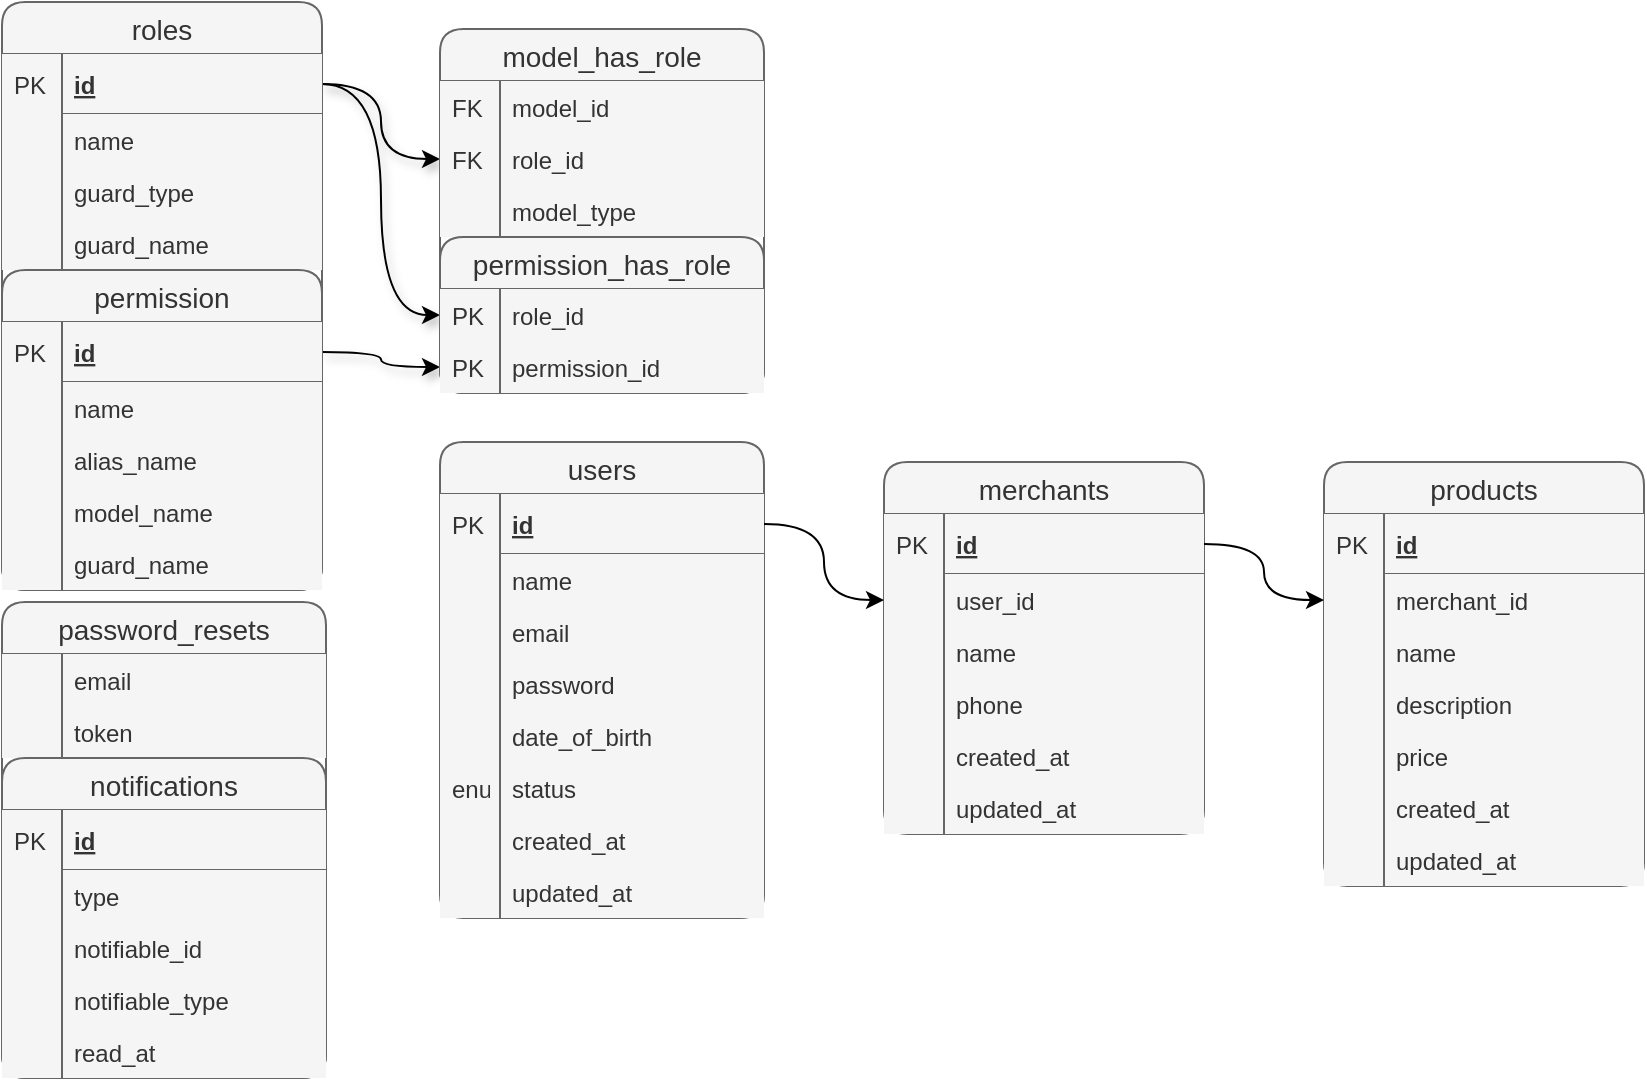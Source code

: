 <mxfile pages="3">
    <diagram id="ILsuDi99UKR0qeGbidP1" name="Order Unit">
        <mxGraphModel dx="1778" dy="1353" grid="1" gridSize="10" guides="1" tooltips="1" connect="1" arrows="1" fold="1" page="1" pageScale="1" pageWidth="850" pageHeight="1100" math="0" shadow="0">
            <root>
                <mxCell id="vcM7IYLUsMrzzwx1DQUQ-0"/>
                <mxCell id="vcM7IYLUsMrzzwx1DQUQ-1" parent="vcM7IYLUsMrzzwx1DQUQ-0"/>
                <mxCell id="tAt5nxoeN-rRa-Il4vab-0" value="users" style="swimlane;fontStyle=0;childLayout=stackLayout;horizontal=1;startSize=26;fillColor=#f5f5f5;horizontalStack=0;resizeParent=1;resizeParentMax=0;resizeLast=0;collapsible=1;marginBottom=0;swimlaneFillColor=#ffffff;align=center;fontSize=14;strokeColor=#666666;fontColor=#333333;rounded=1;" parent="vcM7IYLUsMrzzwx1DQUQ-1" vertex="1">
                    <mxGeometry x="219" y="-880" width="162" height="238" as="geometry"/>
                </mxCell>
                <mxCell id="tAt5nxoeN-rRa-Il4vab-1" value="id" style="shape=partialRectangle;top=0;left=0;right=0;bottom=1;align=left;verticalAlign=middle;fillColor=#f5f5f5;spacingLeft=34;spacingRight=4;overflow=hidden;rotatable=0;points=[[0,0.5],[1,0.5]];portConstraint=eastwest;dropTarget=0;fontStyle=5;fontSize=12;fontColor=#333333;strokeColor=#666666;rounded=1;" parent="tAt5nxoeN-rRa-Il4vab-0" vertex="1">
                    <mxGeometry y="26" width="162" height="30" as="geometry"/>
                </mxCell>
                <mxCell id="tAt5nxoeN-rRa-Il4vab-2" value="PK" style="shape=partialRectangle;top=0;left=0;bottom=0;fillColor=#f5f5f5;align=left;verticalAlign=middle;spacingLeft=4;spacingRight=4;overflow=hidden;rotatable=0;points=[];portConstraint=eastwest;part=1;fontSize=12;fontColor=#333333;strokeColor=#666666;rounded=1;" parent="tAt5nxoeN-rRa-Il4vab-1" vertex="1" connectable="0">
                    <mxGeometry width="30" height="30" as="geometry"/>
                </mxCell>
                <mxCell id="tAt5nxoeN-rRa-Il4vab-3" value="name" style="shape=partialRectangle;top=0;left=0;right=0;bottom=0;align=left;verticalAlign=top;fillColor=#f5f5f5;spacingLeft=34;spacingRight=4;overflow=hidden;rotatable=0;points=[[0,0.5],[1,0.5]];portConstraint=eastwest;dropTarget=0;fontSize=12;fontColor=#333333;strokeColor=#666666;rounded=1;" parent="tAt5nxoeN-rRa-Il4vab-0" vertex="1">
                    <mxGeometry y="56" width="162" height="26" as="geometry"/>
                </mxCell>
                <mxCell id="tAt5nxoeN-rRa-Il4vab-4" value="" style="shape=partialRectangle;top=0;left=0;bottom=0;fillColor=#f5f5f5;align=left;verticalAlign=top;spacingLeft=4;spacingRight=4;overflow=hidden;rotatable=0;points=[];portConstraint=eastwest;part=1;fontSize=12;fontColor=#333333;strokeColor=#666666;rounded=1;" parent="tAt5nxoeN-rRa-Il4vab-3" vertex="1" connectable="0">
                    <mxGeometry width="30" height="26" as="geometry"/>
                </mxCell>
                <mxCell id="tAt5nxoeN-rRa-Il4vab-5" value="email" style="shape=partialRectangle;top=0;left=0;right=0;bottom=0;align=left;verticalAlign=top;fillColor=#f5f5f5;spacingLeft=34;spacingRight=4;overflow=hidden;rotatable=0;points=[[0,0.5],[1,0.5]];portConstraint=eastwest;dropTarget=0;fontSize=12;fontColor=#333333;strokeColor=#666666;rounded=1;" parent="tAt5nxoeN-rRa-Il4vab-0" vertex="1">
                    <mxGeometry y="82" width="162" height="26" as="geometry"/>
                </mxCell>
                <mxCell id="tAt5nxoeN-rRa-Il4vab-6" value="" style="shape=partialRectangle;top=0;left=0;bottom=0;fillColor=#f5f5f5;align=left;verticalAlign=top;spacingLeft=4;spacingRight=4;overflow=hidden;rotatable=0;points=[];portConstraint=eastwest;part=1;fontSize=12;fontColor=#333333;strokeColor=#666666;rounded=1;" parent="tAt5nxoeN-rRa-Il4vab-5" vertex="1" connectable="0">
                    <mxGeometry width="30" height="26" as="geometry"/>
                </mxCell>
                <mxCell id="tAt5nxoeN-rRa-Il4vab-7" value="password" style="shape=partialRectangle;top=0;left=0;right=0;bottom=0;align=left;verticalAlign=top;fillColor=#f5f5f5;spacingLeft=34;spacingRight=4;overflow=hidden;rotatable=0;points=[[0,0.5],[1,0.5]];portConstraint=eastwest;dropTarget=0;fontSize=12;fontColor=#333333;strokeColor=#666666;rounded=1;" parent="tAt5nxoeN-rRa-Il4vab-0" vertex="1">
                    <mxGeometry y="108" width="162" height="26" as="geometry"/>
                </mxCell>
                <mxCell id="tAt5nxoeN-rRa-Il4vab-8" value="" style="shape=partialRectangle;top=0;left=0;bottom=0;fillColor=#f5f5f5;align=left;verticalAlign=top;spacingLeft=4;spacingRight=4;overflow=hidden;rotatable=0;points=[];portConstraint=eastwest;part=1;fontSize=12;fontColor=#333333;strokeColor=#666666;rounded=1;" parent="tAt5nxoeN-rRa-Il4vab-7" vertex="1" connectable="0">
                    <mxGeometry width="30" height="26" as="geometry"/>
                </mxCell>
                <mxCell id="tAt5nxoeN-rRa-Il4vab-9" value="date_of_birth" style="shape=partialRectangle;top=0;left=0;right=0;bottom=0;align=left;verticalAlign=top;fillColor=#f5f5f5;spacingLeft=34;spacingRight=4;overflow=hidden;rotatable=0;points=[[0,0.5],[1,0.5]];portConstraint=eastwest;dropTarget=0;fontSize=12;fontColor=#333333;strokeColor=#666666;rounded=1;" parent="tAt5nxoeN-rRa-Il4vab-0" vertex="1">
                    <mxGeometry y="134" width="162" height="26" as="geometry"/>
                </mxCell>
                <mxCell id="tAt5nxoeN-rRa-Il4vab-10" value="" style="shape=partialRectangle;top=0;left=0;bottom=0;fillColor=#f5f5f5;align=left;verticalAlign=top;spacingLeft=4;spacingRight=4;overflow=hidden;rotatable=0;points=[];portConstraint=eastwest;part=1;fontSize=12;fontColor=#333333;strokeColor=#666666;rounded=1;" parent="tAt5nxoeN-rRa-Il4vab-9" vertex="1" connectable="0">
                    <mxGeometry width="30" height="26" as="geometry"/>
                </mxCell>
                <mxCell id="tAt5nxoeN-rRa-Il4vab-11" value="status" style="shape=partialRectangle;top=0;left=0;right=0;bottom=0;align=left;verticalAlign=top;fillColor=#f5f5f5;spacingLeft=34;spacingRight=4;overflow=hidden;rotatable=0;points=[[0,0.5],[1,0.5]];portConstraint=eastwest;dropTarget=0;fontSize=12;fontColor=#333333;strokeColor=#666666;rounded=1;" parent="tAt5nxoeN-rRa-Il4vab-0" vertex="1">
                    <mxGeometry y="160" width="162" height="26" as="geometry"/>
                </mxCell>
                <mxCell id="tAt5nxoeN-rRa-Il4vab-12" value="enum" style="shape=partialRectangle;top=0;left=0;bottom=0;fillColor=#f5f5f5;align=left;verticalAlign=top;spacingLeft=4;spacingRight=4;overflow=hidden;rotatable=0;points=[];portConstraint=eastwest;part=1;fontSize=12;fontColor=#333333;strokeColor=#666666;rounded=1;" parent="tAt5nxoeN-rRa-Il4vab-11" vertex="1" connectable="0">
                    <mxGeometry width="30" height="26" as="geometry"/>
                </mxCell>
                <mxCell id="tAt5nxoeN-rRa-Il4vab-13" value="created_at" style="shape=partialRectangle;top=0;left=0;right=0;bottom=0;align=left;verticalAlign=top;fillColor=#f5f5f5;spacingLeft=34;spacingRight=4;overflow=hidden;rotatable=0;points=[[0,0.5],[1,0.5]];portConstraint=eastwest;dropTarget=0;fontSize=12;fontColor=#333333;strokeColor=#666666;rounded=1;" parent="tAt5nxoeN-rRa-Il4vab-0" vertex="1">
                    <mxGeometry y="186" width="162" height="26" as="geometry"/>
                </mxCell>
                <mxCell id="tAt5nxoeN-rRa-Il4vab-14" value="" style="shape=partialRectangle;top=0;left=0;bottom=0;fillColor=#f5f5f5;align=left;verticalAlign=top;spacingLeft=4;spacingRight=4;overflow=hidden;rotatable=0;points=[];portConstraint=eastwest;part=1;fontSize=12;fontColor=#333333;strokeColor=#666666;rounded=1;" parent="tAt5nxoeN-rRa-Il4vab-13" vertex="1" connectable="0">
                    <mxGeometry width="30" height="26" as="geometry"/>
                </mxCell>
                <mxCell id="tAt5nxoeN-rRa-Il4vab-15" value="updated_at" style="shape=partialRectangle;top=0;left=0;right=0;bottom=0;align=left;verticalAlign=top;fillColor=#f5f5f5;spacingLeft=34;spacingRight=4;overflow=hidden;rotatable=0;points=[[0,0.5],[1,0.5]];portConstraint=eastwest;dropTarget=0;fontSize=12;fontColor=#333333;strokeColor=#666666;rounded=1;" parent="tAt5nxoeN-rRa-Il4vab-0" vertex="1">
                    <mxGeometry y="212" width="162" height="26" as="geometry"/>
                </mxCell>
                <mxCell id="tAt5nxoeN-rRa-Il4vab-16" value="" style="shape=partialRectangle;top=0;left=0;bottom=0;fillColor=#f5f5f5;align=left;verticalAlign=top;spacingLeft=4;spacingRight=4;overflow=hidden;rotatable=0;points=[];portConstraint=eastwest;part=1;fontSize=12;fontColor=#333333;strokeColor=#666666;rounded=1;" parent="tAt5nxoeN-rRa-Il4vab-15" vertex="1" connectable="0">
                    <mxGeometry width="30" height="26" as="geometry"/>
                </mxCell>
                <mxCell id="k5NsuN3QZmuKokKL-RZl-0" style="edgeStyle=orthogonalEdgeStyle;orthogonalLoop=1;jettySize=auto;html=1;shadow=1;curved=1;" parent="vcM7IYLUsMrzzwx1DQUQ-1" source="k5NsuN3QZmuKokKL-RZl-16" target="k5NsuN3QZmuKokKL-RZl-6" edge="1">
                    <mxGeometry relative="1" as="geometry"/>
                </mxCell>
                <mxCell id="k5NsuN3QZmuKokKL-RZl-1" style="edgeStyle=orthogonalEdgeStyle;orthogonalLoop=1;jettySize=auto;html=1;entryX=0;entryY=0.5;entryDx=0;entryDy=0;shadow=1;curved=1;" parent="vcM7IYLUsMrzzwx1DQUQ-1" source="k5NsuN3QZmuKokKL-RZl-16" target="k5NsuN3QZmuKokKL-RZl-11" edge="1">
                    <mxGeometry relative="1" as="geometry"/>
                </mxCell>
                <mxCell id="k5NsuN3QZmuKokKL-RZl-2" style="edgeStyle=orthogonalEdgeStyle;orthogonalLoop=1;jettySize=auto;html=1;shadow=1;curved=1;" parent="vcM7IYLUsMrzzwx1DQUQ-1" source="k5NsuN3QZmuKokKL-RZl-25" target="k5NsuN3QZmuKokKL-RZl-13" edge="1">
                    <mxGeometry relative="1" as="geometry"/>
                </mxCell>
                <mxCell id="k5NsuN3QZmuKokKL-RZl-3" value="model_has_role" style="swimlane;fontStyle=0;childLayout=stackLayout;horizontal=1;startSize=26;fillColor=#f5f5f5;horizontalStack=0;resizeParent=1;resizeParentMax=0;resizeLast=0;collapsible=1;marginBottom=0;swimlaneFillColor=#ffffff;align=center;fontSize=14;fontColor=#333333;strokeColor=#666666;rounded=1;" parent="vcM7IYLUsMrzzwx1DQUQ-1" vertex="1">
                    <mxGeometry x="219" y="-1086.5" width="162" height="182" as="geometry"/>
                </mxCell>
                <mxCell id="k5NsuN3QZmuKokKL-RZl-4" value="model_id" style="shape=partialRectangle;top=0;left=0;right=0;bottom=0;align=left;verticalAlign=top;fillColor=#f5f5f5;spacingLeft=34;spacingRight=4;overflow=hidden;rotatable=0;points=[[0,0.5],[1,0.5]];portConstraint=eastwest;dropTarget=0;fontSize=12;fontColor=#333333;strokeColor=#666666;rounded=1;" parent="k5NsuN3QZmuKokKL-RZl-3" vertex="1">
                    <mxGeometry y="26" width="162" height="26" as="geometry"/>
                </mxCell>
                <mxCell id="k5NsuN3QZmuKokKL-RZl-5" value="FK" style="shape=partialRectangle;top=0;left=0;bottom=0;fillColor=#f5f5f5;align=left;verticalAlign=top;spacingLeft=4;spacingRight=4;overflow=hidden;rotatable=0;points=[];portConstraint=eastwest;part=1;fontSize=12;fontColor=#333333;strokeColor=#666666;rounded=1;" parent="k5NsuN3QZmuKokKL-RZl-4" vertex="1" connectable="0">
                    <mxGeometry width="30" height="26" as="geometry"/>
                </mxCell>
                <mxCell id="k5NsuN3QZmuKokKL-RZl-6" value="role_id" style="shape=partialRectangle;top=0;left=0;right=0;bottom=0;align=left;verticalAlign=top;fillColor=#f5f5f5;spacingLeft=34;spacingRight=4;overflow=hidden;rotatable=0;points=[[0,0.5],[1,0.5]];portConstraint=eastwest;dropTarget=0;fontSize=12;fontColor=#333333;strokeColor=#666666;rounded=1;" parent="k5NsuN3QZmuKokKL-RZl-3" vertex="1">
                    <mxGeometry y="52" width="162" height="26" as="geometry"/>
                </mxCell>
                <mxCell id="k5NsuN3QZmuKokKL-RZl-7" value="FK" style="shape=partialRectangle;top=0;left=0;bottom=0;fillColor=#f5f5f5;align=left;verticalAlign=top;spacingLeft=4;spacingRight=4;overflow=hidden;rotatable=0;points=[];portConstraint=eastwest;part=1;fontSize=12;fontColor=#333333;strokeColor=#666666;rounded=1;" parent="k5NsuN3QZmuKokKL-RZl-6" vertex="1" connectable="0">
                    <mxGeometry width="30" height="26" as="geometry"/>
                </mxCell>
                <mxCell id="k5NsuN3QZmuKokKL-RZl-8" value="model_type" style="shape=partialRectangle;top=0;left=0;right=0;bottom=0;align=left;verticalAlign=top;fillColor=#f5f5f5;spacingLeft=34;spacingRight=4;overflow=hidden;rotatable=0;points=[[0,0.5],[1,0.5]];portConstraint=eastwest;dropTarget=0;fontSize=12;fontColor=#333333;strokeColor=#666666;rounded=1;" parent="k5NsuN3QZmuKokKL-RZl-3" vertex="1">
                    <mxGeometry y="78" width="162" height="26" as="geometry"/>
                </mxCell>
                <mxCell id="k5NsuN3QZmuKokKL-RZl-9" value="" style="shape=partialRectangle;top=0;left=0;bottom=0;fillColor=#f5f5f5;align=left;verticalAlign=top;spacingLeft=4;spacingRight=4;overflow=hidden;rotatable=0;points=[];portConstraint=eastwest;part=1;fontSize=12;fontColor=#333333;strokeColor=#666666;rounded=1;" parent="k5NsuN3QZmuKokKL-RZl-8" vertex="1" connectable="0">
                    <mxGeometry width="30" height="26" as="geometry"/>
                </mxCell>
                <mxCell id="k5NsuN3QZmuKokKL-RZl-10" value="permission_has_role" style="swimlane;fontStyle=0;childLayout=stackLayout;horizontal=1;startSize=26;fillColor=#f5f5f5;horizontalStack=0;resizeParent=1;resizeParentMax=0;resizeLast=0;collapsible=1;marginBottom=0;swimlaneFillColor=#ffffff;align=center;fontSize=14;fontColor=#333333;strokeColor=#666666;rounded=1;" parent="k5NsuN3QZmuKokKL-RZl-3" vertex="1">
                    <mxGeometry y="104" width="162" height="78" as="geometry"/>
                </mxCell>
                <mxCell id="k5NsuN3QZmuKokKL-RZl-11" value="role_id" style="shape=partialRectangle;top=0;left=0;right=0;bottom=0;align=left;verticalAlign=top;fillColor=#f5f5f5;spacingLeft=34;spacingRight=4;overflow=hidden;rotatable=0;points=[[0,0.5],[1,0.5]];portConstraint=eastwest;dropTarget=0;fontSize=12;fontColor=#333333;strokeColor=#666666;rounded=1;" parent="k5NsuN3QZmuKokKL-RZl-10" vertex="1">
                    <mxGeometry y="26" width="162" height="26" as="geometry"/>
                </mxCell>
                <mxCell id="k5NsuN3QZmuKokKL-RZl-12" value="PK" style="shape=partialRectangle;top=0;left=0;bottom=0;fillColor=#f5f5f5;align=left;verticalAlign=top;spacingLeft=4;spacingRight=4;overflow=hidden;rotatable=0;points=[];portConstraint=eastwest;part=1;fontSize=12;fontColor=#333333;strokeColor=#666666;rounded=1;" parent="k5NsuN3QZmuKokKL-RZl-11" vertex="1" connectable="0">
                    <mxGeometry width="30" height="26" as="geometry"/>
                </mxCell>
                <mxCell id="k5NsuN3QZmuKokKL-RZl-13" value="permission_id" style="shape=partialRectangle;top=0;left=0;right=0;bottom=0;align=left;verticalAlign=top;fillColor=#f5f5f5;spacingLeft=34;spacingRight=4;overflow=hidden;rotatable=0;points=[[0,0.5],[1,0.5]];portConstraint=eastwest;dropTarget=0;fontSize=12;fontColor=#333333;strokeColor=#666666;rounded=1;" parent="k5NsuN3QZmuKokKL-RZl-10" vertex="1">
                    <mxGeometry y="52" width="162" height="26" as="geometry"/>
                </mxCell>
                <mxCell id="k5NsuN3QZmuKokKL-RZl-14" value="PK" style="shape=partialRectangle;top=0;left=0;bottom=0;fillColor=#f5f5f5;align=left;verticalAlign=top;spacingLeft=4;spacingRight=4;overflow=hidden;rotatable=0;points=[];portConstraint=eastwest;part=1;fontSize=12;fontColor=#333333;strokeColor=#666666;rounded=1;" parent="k5NsuN3QZmuKokKL-RZl-13" vertex="1" connectable="0">
                    <mxGeometry width="30" height="26" as="geometry"/>
                </mxCell>
                <mxCell id="k5NsuN3QZmuKokKL-RZl-15" value="roles" style="swimlane;fontStyle=0;childLayout=stackLayout;horizontal=1;startSize=26;fillColor=#f5f5f5;horizontalStack=0;resizeParent=1;resizeParentMax=0;resizeLast=0;collapsible=1;marginBottom=0;swimlaneFillColor=#ffffff;align=center;fontSize=14;fontColor=#333333;strokeColor=#666666;rounded=1;" parent="vcM7IYLUsMrzzwx1DQUQ-1" vertex="1">
                    <mxGeometry y="-1100" width="160" height="294" as="geometry"/>
                </mxCell>
                <mxCell id="k5NsuN3QZmuKokKL-RZl-16" value="id" style="shape=partialRectangle;top=0;left=0;right=0;bottom=1;align=left;verticalAlign=middle;fillColor=#f5f5f5;spacingLeft=34;spacingRight=4;overflow=hidden;rotatable=0;points=[[0,0.5],[1,0.5]];portConstraint=eastwest;dropTarget=0;fontStyle=5;fontSize=12;fontColor=#333333;strokeColor=#666666;rounded=1;" parent="k5NsuN3QZmuKokKL-RZl-15" vertex="1">
                    <mxGeometry y="26" width="160" height="30" as="geometry"/>
                </mxCell>
                <mxCell id="k5NsuN3QZmuKokKL-RZl-17" value="PK" style="shape=partialRectangle;top=0;left=0;bottom=0;fillColor=#f5f5f5;align=left;verticalAlign=middle;spacingLeft=4;spacingRight=4;overflow=hidden;rotatable=0;points=[];portConstraint=eastwest;part=1;fontSize=12;fontColor=#333333;strokeColor=#666666;rounded=1;" parent="k5NsuN3QZmuKokKL-RZl-16" vertex="1" connectable="0">
                    <mxGeometry width="30" height="30" as="geometry"/>
                </mxCell>
                <mxCell id="k5NsuN3QZmuKokKL-RZl-18" value="name" style="shape=partialRectangle;top=0;left=0;right=0;bottom=0;align=left;verticalAlign=top;fillColor=#f5f5f5;spacingLeft=34;spacingRight=4;overflow=hidden;rotatable=0;points=[[0,0.5],[1,0.5]];portConstraint=eastwest;dropTarget=0;fontSize=12;fontColor=#333333;strokeColor=#666666;rounded=1;" parent="k5NsuN3QZmuKokKL-RZl-15" vertex="1">
                    <mxGeometry y="56" width="160" height="26" as="geometry"/>
                </mxCell>
                <mxCell id="k5NsuN3QZmuKokKL-RZl-19" value="" style="shape=partialRectangle;top=0;left=0;bottom=0;fillColor=#f5f5f5;align=left;verticalAlign=top;spacingLeft=4;spacingRight=4;overflow=hidden;rotatable=0;points=[];portConstraint=eastwest;part=1;fontSize=12;fontColor=#333333;strokeColor=#666666;rounded=1;" parent="k5NsuN3QZmuKokKL-RZl-18" vertex="1" connectable="0">
                    <mxGeometry width="30" height="26" as="geometry"/>
                </mxCell>
                <mxCell id="k5NsuN3QZmuKokKL-RZl-20" value="guard_type" style="shape=partialRectangle;top=0;left=0;right=0;bottom=0;align=left;verticalAlign=top;fillColor=#f5f5f5;spacingLeft=34;spacingRight=4;overflow=hidden;rotatable=0;points=[[0,0.5],[1,0.5]];portConstraint=eastwest;dropTarget=0;fontSize=12;fontColor=#333333;strokeColor=#666666;rounded=1;" parent="k5NsuN3QZmuKokKL-RZl-15" vertex="1">
                    <mxGeometry y="82" width="160" height="26" as="geometry"/>
                </mxCell>
                <mxCell id="k5NsuN3QZmuKokKL-RZl-21" value="" style="shape=partialRectangle;top=0;left=0;bottom=0;fillColor=#f5f5f5;align=left;verticalAlign=top;spacingLeft=4;spacingRight=4;overflow=hidden;rotatable=0;points=[];portConstraint=eastwest;part=1;fontSize=12;fontColor=#333333;strokeColor=#666666;rounded=1;" parent="k5NsuN3QZmuKokKL-RZl-20" vertex="1" connectable="0">
                    <mxGeometry width="30" height="26" as="geometry"/>
                </mxCell>
                <mxCell id="k5NsuN3QZmuKokKL-RZl-22" value="guard_name" style="shape=partialRectangle;top=0;left=0;right=0;bottom=0;align=left;verticalAlign=top;fillColor=#f5f5f5;spacingLeft=34;spacingRight=4;overflow=hidden;rotatable=0;points=[[0,0.5],[1,0.5]];portConstraint=eastwest;dropTarget=0;fontSize=12;fontColor=#333333;strokeColor=#666666;rounded=1;" parent="k5NsuN3QZmuKokKL-RZl-15" vertex="1">
                    <mxGeometry y="108" width="160" height="26" as="geometry"/>
                </mxCell>
                <mxCell id="k5NsuN3QZmuKokKL-RZl-23" value="" style="shape=partialRectangle;top=0;left=0;bottom=0;fillColor=#f5f5f5;align=left;verticalAlign=top;spacingLeft=4;spacingRight=4;overflow=hidden;rotatable=0;points=[];portConstraint=eastwest;part=1;fontSize=12;fontColor=#333333;strokeColor=#666666;rounded=1;" parent="k5NsuN3QZmuKokKL-RZl-22" vertex="1" connectable="0">
                    <mxGeometry width="30" height="26" as="geometry"/>
                </mxCell>
                <mxCell id="k5NsuN3QZmuKokKL-RZl-24" value="permission" style="swimlane;fontStyle=0;childLayout=stackLayout;horizontal=1;startSize=26;fillColor=#f5f5f5;horizontalStack=0;resizeParent=1;resizeParentMax=0;resizeLast=0;collapsible=1;marginBottom=0;swimlaneFillColor=#ffffff;align=center;fontSize=14;fontColor=#333333;strokeColor=#666666;rounded=1;" parent="k5NsuN3QZmuKokKL-RZl-15" vertex="1">
                    <mxGeometry y="134" width="160" height="160" as="geometry"/>
                </mxCell>
                <mxCell id="k5NsuN3QZmuKokKL-RZl-25" value="id" style="shape=partialRectangle;top=0;left=0;right=0;bottom=1;align=left;verticalAlign=middle;fillColor=#f5f5f5;spacingLeft=34;spacingRight=4;overflow=hidden;rotatable=0;points=[[0,0.5],[1,0.5]];portConstraint=eastwest;dropTarget=0;fontStyle=5;fontSize=12;fontColor=#333333;strokeColor=#666666;rounded=1;" parent="k5NsuN3QZmuKokKL-RZl-24" vertex="1">
                    <mxGeometry y="26" width="160" height="30" as="geometry"/>
                </mxCell>
                <mxCell id="k5NsuN3QZmuKokKL-RZl-26" value="PK" style="shape=partialRectangle;top=0;left=0;bottom=0;fillColor=#f5f5f5;align=left;verticalAlign=middle;spacingLeft=4;spacingRight=4;overflow=hidden;rotatable=0;points=[];portConstraint=eastwest;part=1;fontSize=12;fontColor=#333333;strokeColor=#666666;rounded=1;" parent="k5NsuN3QZmuKokKL-RZl-25" vertex="1" connectable="0">
                    <mxGeometry width="30" height="30" as="geometry"/>
                </mxCell>
                <mxCell id="k5NsuN3QZmuKokKL-RZl-27" value="name" style="shape=partialRectangle;top=0;left=0;right=0;bottom=0;align=left;verticalAlign=top;fillColor=#f5f5f5;spacingLeft=34;spacingRight=4;overflow=hidden;rotatable=0;points=[[0,0.5],[1,0.5]];portConstraint=eastwest;dropTarget=0;fontSize=12;fontColor=#333333;strokeColor=#666666;rounded=1;" parent="k5NsuN3QZmuKokKL-RZl-24" vertex="1">
                    <mxGeometry y="56" width="160" height="26" as="geometry"/>
                </mxCell>
                <mxCell id="k5NsuN3QZmuKokKL-RZl-28" value="" style="shape=partialRectangle;top=0;left=0;bottom=0;fillColor=#f5f5f5;align=left;verticalAlign=top;spacingLeft=4;spacingRight=4;overflow=hidden;rotatable=0;points=[];portConstraint=eastwest;part=1;fontSize=12;fontColor=#333333;strokeColor=#666666;rounded=1;" parent="k5NsuN3QZmuKokKL-RZl-27" vertex="1" connectable="0">
                    <mxGeometry width="30" height="26" as="geometry"/>
                </mxCell>
                <mxCell id="k5NsuN3QZmuKokKL-RZl-29" value="alias_name" style="shape=partialRectangle;top=0;left=0;right=0;bottom=0;align=left;verticalAlign=top;fillColor=#f5f5f5;spacingLeft=34;spacingRight=4;overflow=hidden;rotatable=0;points=[[0,0.5],[1,0.5]];portConstraint=eastwest;dropTarget=0;fontSize=12;fontColor=#333333;strokeColor=#666666;rounded=1;" parent="k5NsuN3QZmuKokKL-RZl-24" vertex="1">
                    <mxGeometry y="82" width="160" height="26" as="geometry"/>
                </mxCell>
                <mxCell id="k5NsuN3QZmuKokKL-RZl-30" value="" style="shape=partialRectangle;top=0;left=0;bottom=0;fillColor=#f5f5f5;align=left;verticalAlign=top;spacingLeft=4;spacingRight=4;overflow=hidden;rotatable=0;points=[];portConstraint=eastwest;part=1;fontSize=12;fontColor=#333333;strokeColor=#666666;rounded=1;" parent="k5NsuN3QZmuKokKL-RZl-29" vertex="1" connectable="0">
                    <mxGeometry width="30" height="26" as="geometry"/>
                </mxCell>
                <mxCell id="k5NsuN3QZmuKokKL-RZl-31" value="model_name" style="shape=partialRectangle;top=0;left=0;right=0;bottom=0;align=left;verticalAlign=top;fillColor=#f5f5f5;spacingLeft=34;spacingRight=4;overflow=hidden;rotatable=0;points=[[0,0.5],[1,0.5]];portConstraint=eastwest;dropTarget=0;fontSize=12;fontColor=#333333;strokeColor=#666666;rounded=1;" parent="k5NsuN3QZmuKokKL-RZl-24" vertex="1">
                    <mxGeometry y="108" width="160" height="26" as="geometry"/>
                </mxCell>
                <mxCell id="k5NsuN3QZmuKokKL-RZl-32" value="" style="shape=partialRectangle;top=0;left=0;bottom=0;fillColor=#f5f5f5;align=left;verticalAlign=top;spacingLeft=4;spacingRight=4;overflow=hidden;rotatable=0;points=[];portConstraint=eastwest;part=1;fontSize=12;fontColor=#333333;strokeColor=#666666;rounded=1;" parent="k5NsuN3QZmuKokKL-RZl-31" vertex="1" connectable="0">
                    <mxGeometry width="30" height="26" as="geometry"/>
                </mxCell>
                <mxCell id="k5NsuN3QZmuKokKL-RZl-33" value="guard_name" style="shape=partialRectangle;top=0;left=0;right=0;bottom=0;align=left;verticalAlign=top;fillColor=#f5f5f5;spacingLeft=34;spacingRight=4;overflow=hidden;rotatable=0;points=[[0,0.5],[1,0.5]];portConstraint=eastwest;dropTarget=0;fontSize=12;fontColor=#333333;strokeColor=#666666;rounded=1;" parent="k5NsuN3QZmuKokKL-RZl-24" vertex="1">
                    <mxGeometry y="134" width="160" height="26" as="geometry"/>
                </mxCell>
                <mxCell id="k5NsuN3QZmuKokKL-RZl-34" value="" style="shape=partialRectangle;top=0;left=0;bottom=0;fillColor=#f5f5f5;align=left;verticalAlign=top;spacingLeft=4;spacingRight=4;overflow=hidden;rotatable=0;points=[];portConstraint=eastwest;part=1;fontSize=12;fontColor=#333333;strokeColor=#666666;rounded=1;" parent="k5NsuN3QZmuKokKL-RZl-33" vertex="1" connectable="0">
                    <mxGeometry width="30" height="26" as="geometry"/>
                </mxCell>
                <mxCell id="k5NsuN3QZmuKokKL-RZl-35" value="password_resets" style="swimlane;fontStyle=0;childLayout=stackLayout;horizontal=1;startSize=26;fillColor=#f5f5f5;horizontalStack=0;resizeParent=1;resizeParentMax=0;resizeLast=0;collapsible=1;marginBottom=0;swimlaneFillColor=#ffffff;align=center;fontSize=14;fontColor=#333333;strokeColor=#666666;rounded=1;" parent="vcM7IYLUsMrzzwx1DQUQ-1" vertex="1">
                    <mxGeometry y="-800" width="162" height="238" as="geometry"/>
                </mxCell>
                <mxCell id="k5NsuN3QZmuKokKL-RZl-36" value="email" style="shape=partialRectangle;top=0;left=0;right=0;bottom=0;align=left;verticalAlign=top;fillColor=#f5f5f5;spacingLeft=34;spacingRight=4;overflow=hidden;rotatable=0;points=[[0,0.5],[1,0.5]];portConstraint=eastwest;dropTarget=0;fontSize=12;fontColor=#333333;strokeColor=#666666;rounded=1;" parent="k5NsuN3QZmuKokKL-RZl-35" vertex="1">
                    <mxGeometry y="26" width="162" height="26" as="geometry"/>
                </mxCell>
                <mxCell id="k5NsuN3QZmuKokKL-RZl-37" value="" style="shape=partialRectangle;top=0;left=0;bottom=0;fillColor=#f5f5f5;align=left;verticalAlign=top;spacingLeft=4;spacingRight=4;overflow=hidden;rotatable=0;points=[];portConstraint=eastwest;part=1;fontSize=12;fontColor=#333333;strokeColor=#666666;rounded=1;" parent="k5NsuN3QZmuKokKL-RZl-36" vertex="1" connectable="0">
                    <mxGeometry width="30" height="26" as="geometry"/>
                </mxCell>
                <mxCell id="k5NsuN3QZmuKokKL-RZl-38" value="token&#10;" style="shape=partialRectangle;top=0;left=0;right=0;bottom=0;align=left;verticalAlign=top;fillColor=#f5f5f5;spacingLeft=34;spacingRight=4;overflow=hidden;rotatable=0;points=[[0,0.5],[1,0.5]];portConstraint=eastwest;dropTarget=0;fontSize=12;fontColor=#333333;strokeColor=#666666;rounded=1;" parent="k5NsuN3QZmuKokKL-RZl-35" vertex="1">
                    <mxGeometry y="52" width="162" height="26" as="geometry"/>
                </mxCell>
                <mxCell id="k5NsuN3QZmuKokKL-RZl-39" value="" style="shape=partialRectangle;top=0;left=0;bottom=0;fillColor=#f5f5f5;align=left;verticalAlign=top;spacingLeft=4;spacingRight=4;overflow=hidden;rotatable=0;points=[];portConstraint=eastwest;part=1;fontSize=12;fontColor=#333333;strokeColor=#666666;rounded=1;" parent="k5NsuN3QZmuKokKL-RZl-38" vertex="1" connectable="0">
                    <mxGeometry width="30" height="26" as="geometry"/>
                </mxCell>
                <mxCell id="k5NsuN3QZmuKokKL-RZl-40" value="notifications" style="swimlane;fontStyle=0;childLayout=stackLayout;horizontal=1;startSize=26;fillColor=#f5f5f5;horizontalStack=0;resizeParent=1;resizeParentMax=0;resizeLast=0;collapsible=1;marginBottom=0;swimlaneFillColor=#ffffff;align=center;fontSize=14;fontColor=#333333;strokeColor=#666666;rounded=1;" parent="k5NsuN3QZmuKokKL-RZl-35" vertex="1">
                    <mxGeometry y="78" width="162" height="160" as="geometry"/>
                </mxCell>
                <mxCell id="k5NsuN3QZmuKokKL-RZl-41" value="id" style="shape=partialRectangle;top=0;left=0;right=0;bottom=1;align=left;verticalAlign=middle;fillColor=#f5f5f5;spacingLeft=34;spacingRight=4;overflow=hidden;rotatable=0;points=[[0,0.5],[1,0.5]];portConstraint=eastwest;dropTarget=0;fontStyle=5;fontSize=12;fontColor=#333333;strokeColor=#666666;rounded=1;" parent="k5NsuN3QZmuKokKL-RZl-40" vertex="1">
                    <mxGeometry y="26" width="162" height="30" as="geometry"/>
                </mxCell>
                <mxCell id="k5NsuN3QZmuKokKL-RZl-42" value="PK" style="shape=partialRectangle;top=0;left=0;bottom=0;fillColor=#f5f5f5;align=left;verticalAlign=middle;spacingLeft=4;spacingRight=4;overflow=hidden;rotatable=0;points=[];portConstraint=eastwest;part=1;fontSize=12;fontColor=#333333;strokeColor=#666666;rounded=1;" parent="k5NsuN3QZmuKokKL-RZl-41" vertex="1" connectable="0">
                    <mxGeometry width="30" height="30" as="geometry"/>
                </mxCell>
                <mxCell id="k5NsuN3QZmuKokKL-RZl-43" value="type" style="shape=partialRectangle;top=0;left=0;right=0;bottom=0;align=left;verticalAlign=top;fillColor=#f5f5f5;spacingLeft=34;spacingRight=4;overflow=hidden;rotatable=0;points=[[0,0.5],[1,0.5]];portConstraint=eastwest;dropTarget=0;fontSize=12;fontColor=#333333;strokeColor=#666666;rounded=1;" parent="k5NsuN3QZmuKokKL-RZl-40" vertex="1">
                    <mxGeometry y="56" width="162" height="26" as="geometry"/>
                </mxCell>
                <mxCell id="k5NsuN3QZmuKokKL-RZl-44" value="" style="shape=partialRectangle;top=0;left=0;bottom=0;fillColor=#f5f5f5;align=left;verticalAlign=top;spacingLeft=4;spacingRight=4;overflow=hidden;rotatable=0;points=[];portConstraint=eastwest;part=1;fontSize=12;fontColor=#333333;strokeColor=#666666;rounded=1;" parent="k5NsuN3QZmuKokKL-RZl-43" vertex="1" connectable="0">
                    <mxGeometry width="30" height="26" as="geometry"/>
                </mxCell>
                <mxCell id="k5NsuN3QZmuKokKL-RZl-45" value="notifiable_id" style="shape=partialRectangle;top=0;left=0;right=0;bottom=0;align=left;verticalAlign=top;fillColor=#f5f5f5;spacingLeft=34;spacingRight=4;overflow=hidden;rotatable=0;points=[[0,0.5],[1,0.5]];portConstraint=eastwest;dropTarget=0;fontSize=12;fontColor=#333333;strokeColor=#666666;rounded=1;" parent="k5NsuN3QZmuKokKL-RZl-40" vertex="1">
                    <mxGeometry y="82" width="162" height="26" as="geometry"/>
                </mxCell>
                <mxCell id="k5NsuN3QZmuKokKL-RZl-46" value="" style="shape=partialRectangle;top=0;left=0;bottom=0;fillColor=#f5f5f5;align=left;verticalAlign=top;spacingLeft=4;spacingRight=4;overflow=hidden;rotatable=0;points=[];portConstraint=eastwest;part=1;fontSize=12;fontColor=#333333;strokeColor=#666666;rounded=1;" parent="k5NsuN3QZmuKokKL-RZl-45" vertex="1" connectable="0">
                    <mxGeometry width="30" height="26" as="geometry"/>
                </mxCell>
                <mxCell id="k5NsuN3QZmuKokKL-RZl-47" value="notifiable_type" style="shape=partialRectangle;top=0;left=0;right=0;bottom=0;align=left;verticalAlign=top;fillColor=#f5f5f5;spacingLeft=34;spacingRight=4;overflow=hidden;rotatable=0;points=[[0,0.5],[1,0.5]];portConstraint=eastwest;dropTarget=0;fontSize=12;fontColor=#333333;strokeColor=#666666;rounded=1;" parent="k5NsuN3QZmuKokKL-RZl-40" vertex="1">
                    <mxGeometry y="108" width="162" height="26" as="geometry"/>
                </mxCell>
                <mxCell id="k5NsuN3QZmuKokKL-RZl-48" value="" style="shape=partialRectangle;top=0;left=0;bottom=0;fillColor=#f5f5f5;align=left;verticalAlign=top;spacingLeft=4;spacingRight=4;overflow=hidden;rotatable=0;points=[];portConstraint=eastwest;part=1;fontSize=12;fontColor=#333333;strokeColor=#666666;rounded=1;" parent="k5NsuN3QZmuKokKL-RZl-47" vertex="1" connectable="0">
                    <mxGeometry width="30" height="26" as="geometry"/>
                </mxCell>
                <mxCell id="k5NsuN3QZmuKokKL-RZl-49" value="read_at" style="shape=partialRectangle;top=0;left=0;right=0;bottom=0;align=left;verticalAlign=top;fillColor=#f5f5f5;spacingLeft=34;spacingRight=4;overflow=hidden;rotatable=0;points=[[0,0.5],[1,0.5]];portConstraint=eastwest;dropTarget=0;fontSize=12;fontColor=#333333;strokeColor=#666666;rounded=1;" parent="k5NsuN3QZmuKokKL-RZl-40" vertex="1">
                    <mxGeometry y="134" width="162" height="26" as="geometry"/>
                </mxCell>
                <mxCell id="k5NsuN3QZmuKokKL-RZl-50" value="" style="shape=partialRectangle;top=0;left=0;bottom=0;fillColor=#f5f5f5;align=left;verticalAlign=top;spacingLeft=4;spacingRight=4;overflow=hidden;rotatable=0;points=[];portConstraint=eastwest;part=1;fontSize=12;fontColor=#333333;strokeColor=#666666;rounded=1;" parent="k5NsuN3QZmuKokKL-RZl-49" vertex="1" connectable="0">
                    <mxGeometry width="30" height="26" as="geometry"/>
                </mxCell>
                <mxCell id="NCR3lOCbP5tCAlC4qutH-0" value="merchants" style="swimlane;fontStyle=0;childLayout=stackLayout;horizontal=1;startSize=26;fillColor=#f5f5f5;horizontalStack=0;resizeParent=1;resizeParentMax=0;resizeLast=0;collapsible=1;marginBottom=0;swimlaneFillColor=#ffffff;align=center;fontSize=14;strokeColor=#666666;fontColor=#333333;rounded=1;" parent="vcM7IYLUsMrzzwx1DQUQ-1" vertex="1">
                    <mxGeometry x="441" y="-870" width="160" height="186" as="geometry">
                        <mxRectangle x="500" y="340" width="60" height="26" as="alternateBounds"/>
                    </mxGeometry>
                </mxCell>
                <mxCell id="NCR3lOCbP5tCAlC4qutH-1" value="id" style="shape=partialRectangle;top=0;left=0;right=0;bottom=1;align=left;verticalAlign=middle;fillColor=#f5f5f5;spacingLeft=34;spacingRight=4;overflow=hidden;rotatable=0;points=[[0,0.5],[1,0.5]];portConstraint=eastwest;dropTarget=0;fontStyle=5;fontSize=12;fontColor=#333333;strokeColor=#666666;rounded=1;" parent="NCR3lOCbP5tCAlC4qutH-0" vertex="1">
                    <mxGeometry y="26" width="160" height="30" as="geometry"/>
                </mxCell>
                <mxCell id="NCR3lOCbP5tCAlC4qutH-2" value="PK" style="shape=partialRectangle;top=0;left=0;bottom=0;fillColor=#f5f5f5;align=left;verticalAlign=middle;spacingLeft=4;spacingRight=4;overflow=hidden;rotatable=0;points=[];portConstraint=eastwest;part=1;fontSize=12;fontColor=#333333;strokeColor=#666666;rounded=1;" parent="NCR3lOCbP5tCAlC4qutH-1" vertex="1" connectable="0">
                    <mxGeometry width="30" height="30" as="geometry"/>
                </mxCell>
                <mxCell id="NCR3lOCbP5tCAlC4qutH-5" value="user_id" style="shape=partialRectangle;top=0;left=0;right=0;bottom=0;align=left;verticalAlign=top;fillColor=#f5f5f5;spacingLeft=34;spacingRight=4;overflow=hidden;rotatable=0;points=[[0,0.5],[1,0.5]];portConstraint=eastwest;dropTarget=0;fontSize=12;fontColor=#333333;strokeColor=#666666;rounded=1;" parent="NCR3lOCbP5tCAlC4qutH-0" vertex="1">
                    <mxGeometry y="56" width="160" height="26" as="geometry"/>
                </mxCell>
                <mxCell id="NCR3lOCbP5tCAlC4qutH-6" value="" style="shape=partialRectangle;top=0;left=0;bottom=0;fillColor=#f5f5f5;align=left;verticalAlign=top;spacingLeft=4;spacingRight=4;overflow=hidden;rotatable=0;points=[];portConstraint=eastwest;part=1;fontSize=12;fontColor=#333333;strokeColor=#666666;rounded=1;" parent="NCR3lOCbP5tCAlC4qutH-5" vertex="1" connectable="0">
                    <mxGeometry width="30" height="26" as="geometry"/>
                </mxCell>
                <mxCell id="NCR3lOCbP5tCAlC4qutH-3" value="name" style="shape=partialRectangle;top=0;left=0;right=0;bottom=0;align=left;verticalAlign=top;fillColor=#f5f5f5;spacingLeft=34;spacingRight=4;overflow=hidden;rotatable=0;points=[[0,0.5],[1,0.5]];portConstraint=eastwest;dropTarget=0;fontSize=12;fontColor=#333333;strokeColor=#666666;rounded=1;" parent="NCR3lOCbP5tCAlC4qutH-0" vertex="1">
                    <mxGeometry y="82" width="160" height="26" as="geometry"/>
                </mxCell>
                <mxCell id="NCR3lOCbP5tCAlC4qutH-4" value="" style="shape=partialRectangle;top=0;left=0;bottom=0;fillColor=#f5f5f5;align=left;verticalAlign=top;spacingLeft=4;spacingRight=4;overflow=hidden;rotatable=0;points=[];portConstraint=eastwest;part=1;fontSize=12;fontColor=#333333;strokeColor=#666666;rounded=1;" parent="NCR3lOCbP5tCAlC4qutH-3" vertex="1" connectable="0">
                    <mxGeometry width="30" height="26" as="geometry"/>
                </mxCell>
                <mxCell id="NCR3lOCbP5tCAlC4qutH-11" value="phone" style="shape=partialRectangle;top=0;left=0;right=0;bottom=0;align=left;verticalAlign=top;fillColor=#f5f5f5;spacingLeft=34;spacingRight=4;overflow=hidden;rotatable=0;points=[[0,0.5],[1,0.5]];portConstraint=eastwest;dropTarget=0;fontSize=12;fontColor=#333333;strokeColor=#666666;rounded=1;" parent="NCR3lOCbP5tCAlC4qutH-0" vertex="1">
                    <mxGeometry y="108" width="160" height="26" as="geometry"/>
                </mxCell>
                <mxCell id="NCR3lOCbP5tCAlC4qutH-12" value="" style="shape=partialRectangle;top=0;left=0;bottom=0;fillColor=#f5f5f5;align=left;verticalAlign=top;spacingLeft=4;spacingRight=4;overflow=hidden;rotatable=0;points=[];portConstraint=eastwest;part=1;fontSize=12;fontColor=#333333;strokeColor=#666666;rounded=1;" parent="NCR3lOCbP5tCAlC4qutH-11" vertex="1" connectable="0">
                    <mxGeometry width="30" height="26" as="geometry"/>
                </mxCell>
                <mxCell id="NCR3lOCbP5tCAlC4qutH-19" value="created_at" style="shape=partialRectangle;top=0;left=0;right=0;bottom=0;align=left;verticalAlign=top;fillColor=#f5f5f5;spacingLeft=34;spacingRight=4;overflow=hidden;rotatable=0;points=[[0,0.5],[1,0.5]];portConstraint=eastwest;dropTarget=0;fontSize=12;fontColor=#333333;strokeColor=#666666;rounded=1;" parent="NCR3lOCbP5tCAlC4qutH-0" vertex="1">
                    <mxGeometry y="134" width="160" height="26" as="geometry"/>
                </mxCell>
                <mxCell id="NCR3lOCbP5tCAlC4qutH-20" value="" style="shape=partialRectangle;top=0;left=0;bottom=0;fillColor=#f5f5f5;align=left;verticalAlign=top;spacingLeft=4;spacingRight=4;overflow=hidden;rotatable=0;points=[];portConstraint=eastwest;part=1;fontSize=12;fontColor=#333333;strokeColor=#666666;rounded=1;" parent="NCR3lOCbP5tCAlC4qutH-19" vertex="1" connectable="0">
                    <mxGeometry width="30" height="26" as="geometry"/>
                </mxCell>
                <mxCell id="NCR3lOCbP5tCAlC4qutH-21" value="updated_at" style="shape=partialRectangle;top=0;left=0;right=0;bottom=0;align=left;verticalAlign=top;fillColor=#f5f5f5;spacingLeft=34;spacingRight=4;overflow=hidden;rotatable=0;points=[[0,0.5],[1,0.5]];portConstraint=eastwest;dropTarget=0;fontSize=12;fontColor=#333333;strokeColor=#666666;rounded=1;" parent="NCR3lOCbP5tCAlC4qutH-0" vertex="1">
                    <mxGeometry y="160" width="160" height="26" as="geometry"/>
                </mxCell>
                <mxCell id="NCR3lOCbP5tCAlC4qutH-22" value="" style="shape=partialRectangle;top=0;left=0;bottom=0;fillColor=#f5f5f5;align=left;verticalAlign=top;spacingLeft=4;spacingRight=4;overflow=hidden;rotatable=0;points=[];portConstraint=eastwest;part=1;fontSize=12;fontColor=#333333;strokeColor=#666666;rounded=1;" parent="NCR3lOCbP5tCAlC4qutH-21" vertex="1" connectable="0">
                    <mxGeometry width="30" height="26" as="geometry"/>
                </mxCell>
                <mxCell id="0" style="edgeStyle=orthogonalEdgeStyle;orthogonalLoop=1;jettySize=auto;html=1;curved=1;" edge="1" parent="vcM7IYLUsMrzzwx1DQUQ-1" source="tAt5nxoeN-rRa-Il4vab-1" target="NCR3lOCbP5tCAlC4qutH-5">
                    <mxGeometry relative="1" as="geometry"/>
                </mxCell>
                <mxCell id="1" value="products" style="swimlane;fontStyle=0;childLayout=stackLayout;horizontal=1;startSize=26;fillColor=#f5f5f5;horizontalStack=0;resizeParent=1;resizeParentMax=0;resizeLast=0;collapsible=1;marginBottom=0;swimlaneFillColor=#ffffff;align=center;fontSize=14;strokeColor=#666666;fontColor=#333333;rounded=1;" vertex="1" parent="vcM7IYLUsMrzzwx1DQUQ-1">
                    <mxGeometry x="661" y="-870" width="160" height="212" as="geometry">
                        <mxRectangle x="500" y="340" width="60" height="26" as="alternateBounds"/>
                    </mxGeometry>
                </mxCell>
                <mxCell id="2" value="id" style="shape=partialRectangle;top=0;left=0;right=0;bottom=1;align=left;verticalAlign=middle;fillColor=#f5f5f5;spacingLeft=34;spacingRight=4;overflow=hidden;rotatable=0;points=[[0,0.5],[1,0.5]];portConstraint=eastwest;dropTarget=0;fontStyle=5;fontSize=12;fontColor=#333333;strokeColor=#666666;rounded=1;" vertex="1" parent="1">
                    <mxGeometry y="26" width="160" height="30" as="geometry"/>
                </mxCell>
                <mxCell id="3" value="PK" style="shape=partialRectangle;top=0;left=0;bottom=0;fillColor=#f5f5f5;align=left;verticalAlign=middle;spacingLeft=4;spacingRight=4;overflow=hidden;rotatable=0;points=[];portConstraint=eastwest;part=1;fontSize=12;fontColor=#333333;strokeColor=#666666;rounded=1;" vertex="1" connectable="0" parent="2">
                    <mxGeometry width="30" height="30" as="geometry"/>
                </mxCell>
                <mxCell id="8" value="merchant_id" style="shape=partialRectangle;top=0;left=0;right=0;bottom=0;align=left;verticalAlign=top;fillColor=#f5f5f5;spacingLeft=34;spacingRight=4;overflow=hidden;rotatable=0;points=[[0,0.5],[1,0.5]];portConstraint=eastwest;dropTarget=0;fontSize=12;fontColor=#333333;strokeColor=#666666;rounded=1;" vertex="1" parent="1">
                    <mxGeometry y="56" width="160" height="26" as="geometry"/>
                </mxCell>
                <mxCell id="9" value="" style="shape=partialRectangle;top=0;left=0;bottom=0;fillColor=#f5f5f5;align=left;verticalAlign=top;spacingLeft=4;spacingRight=4;overflow=hidden;rotatable=0;points=[];portConstraint=eastwest;part=1;fontSize=12;fontColor=#333333;strokeColor=#666666;rounded=1;" vertex="1" connectable="0" parent="8">
                    <mxGeometry width="30" height="26" as="geometry"/>
                </mxCell>
                <mxCell id="4" value="name" style="shape=partialRectangle;top=0;left=0;right=0;bottom=0;align=left;verticalAlign=top;fillColor=#f5f5f5;spacingLeft=34;spacingRight=4;overflow=hidden;rotatable=0;points=[[0,0.5],[1,0.5]];portConstraint=eastwest;dropTarget=0;fontSize=12;fontColor=#333333;strokeColor=#666666;rounded=1;" vertex="1" parent="1">
                    <mxGeometry y="82" width="160" height="26" as="geometry"/>
                </mxCell>
                <mxCell id="5" value="" style="shape=partialRectangle;top=0;left=0;bottom=0;fillColor=#f5f5f5;align=left;verticalAlign=top;spacingLeft=4;spacingRight=4;overflow=hidden;rotatable=0;points=[];portConstraint=eastwest;part=1;fontSize=12;fontColor=#333333;strokeColor=#666666;rounded=1;" vertex="1" connectable="0" parent="4">
                    <mxGeometry width="30" height="26" as="geometry"/>
                </mxCell>
                <mxCell id="15" value="description" style="shape=partialRectangle;top=0;left=0;right=0;bottom=0;align=left;verticalAlign=top;fillColor=#f5f5f5;spacingLeft=34;spacingRight=4;overflow=hidden;rotatable=0;points=[[0,0.5],[1,0.5]];portConstraint=eastwest;dropTarget=0;fontSize=12;fontColor=#333333;strokeColor=#666666;rounded=1;" vertex="1" parent="1">
                    <mxGeometry y="108" width="160" height="26" as="geometry"/>
                </mxCell>
                <mxCell id="16" value="" style="shape=partialRectangle;top=0;left=0;bottom=0;fillColor=#f5f5f5;align=left;verticalAlign=top;spacingLeft=4;spacingRight=4;overflow=hidden;rotatable=0;points=[];portConstraint=eastwest;part=1;fontSize=12;fontColor=#333333;strokeColor=#666666;rounded=1;" vertex="1" connectable="0" parent="15">
                    <mxGeometry width="30" height="26" as="geometry"/>
                </mxCell>
                <mxCell id="6" value="price" style="shape=partialRectangle;top=0;left=0;right=0;bottom=0;align=left;verticalAlign=top;fillColor=#f5f5f5;spacingLeft=34;spacingRight=4;overflow=hidden;rotatable=0;points=[[0,0.5],[1,0.5]];portConstraint=eastwest;dropTarget=0;fontSize=12;fontColor=#333333;strokeColor=#666666;rounded=1;" vertex="1" parent="1">
                    <mxGeometry y="134" width="160" height="26" as="geometry"/>
                </mxCell>
                <mxCell id="7" value="" style="shape=partialRectangle;top=0;left=0;bottom=0;fillColor=#f5f5f5;align=left;verticalAlign=top;spacingLeft=4;spacingRight=4;overflow=hidden;rotatable=0;points=[];portConstraint=eastwest;part=1;fontSize=12;fontColor=#333333;strokeColor=#666666;rounded=1;" vertex="1" connectable="0" parent="6">
                    <mxGeometry width="30" height="26" as="geometry"/>
                </mxCell>
                <mxCell id="10" value="created_at" style="shape=partialRectangle;top=0;left=0;right=0;bottom=0;align=left;verticalAlign=top;fillColor=#f5f5f5;spacingLeft=34;spacingRight=4;overflow=hidden;rotatable=0;points=[[0,0.5],[1,0.5]];portConstraint=eastwest;dropTarget=0;fontSize=12;fontColor=#333333;strokeColor=#666666;rounded=1;" vertex="1" parent="1">
                    <mxGeometry y="160" width="160" height="26" as="geometry"/>
                </mxCell>
                <mxCell id="11" value="" style="shape=partialRectangle;top=0;left=0;bottom=0;fillColor=#f5f5f5;align=left;verticalAlign=top;spacingLeft=4;spacingRight=4;overflow=hidden;rotatable=0;points=[];portConstraint=eastwest;part=1;fontSize=12;fontColor=#333333;strokeColor=#666666;rounded=1;" vertex="1" connectable="0" parent="10">
                    <mxGeometry width="30" height="26" as="geometry"/>
                </mxCell>
                <mxCell id="12" value="updated_at" style="shape=partialRectangle;top=0;left=0;right=0;bottom=0;align=left;verticalAlign=top;fillColor=#f5f5f5;spacingLeft=34;spacingRight=4;overflow=hidden;rotatable=0;points=[[0,0.5],[1,0.5]];portConstraint=eastwest;dropTarget=0;fontSize=12;fontColor=#333333;strokeColor=#666666;rounded=1;" vertex="1" parent="1">
                    <mxGeometry y="186" width="160" height="26" as="geometry"/>
                </mxCell>
                <mxCell id="13" value="" style="shape=partialRectangle;top=0;left=0;bottom=0;fillColor=#f5f5f5;align=left;verticalAlign=top;spacingLeft=4;spacingRight=4;overflow=hidden;rotatable=0;points=[];portConstraint=eastwest;part=1;fontSize=12;fontColor=#333333;strokeColor=#666666;rounded=1;" vertex="1" connectable="0" parent="12">
                    <mxGeometry width="30" height="26" as="geometry"/>
                </mxCell>
                <mxCell id="14" style="edgeStyle=orthogonalEdgeStyle;curved=1;rounded=0;orthogonalLoop=1;jettySize=auto;html=1;" edge="1" parent="vcM7IYLUsMrzzwx1DQUQ-1" source="NCR3lOCbP5tCAlC4qutH-1" target="8">
                    <mxGeometry relative="1" as="geometry"/>
                </mxCell>
            </root>
        </mxGraphModel>
    </diagram>
    <diagram id="qJ5WpqcXAYGiYcH5BDwA" name="Request life cycle">
        <mxGraphModel dx="1776" dy="771" grid="1" gridSize="10" guides="1" tooltips="1" connect="1" arrows="1" fold="1" page="1" pageScale="1" pageWidth="850" pageHeight="1100" math="0" shadow="0">
            <root>
                <mxCell id="vPlLT5pN4zHW__-pL-Tc-0"/>
                <mxCell id="vPlLT5pN4zHW__-pL-Tc-1" parent="vPlLT5pN4zHW__-pL-Tc-0"/>
                <mxCell id="9JlnYq2Dand_yF6pgm6V-21" value="eloquentAll" style="ellipse;whiteSpace=wrap;html=1;rounded=1;" parent="vPlLT5pN4zHW__-pL-Tc-1" vertex="1">
                    <mxGeometry x="60" y="180" width="120" height="60" as="geometry"/>
                </mxCell>
                <mxCell id="9JlnYq2Dand_yF6pgm6V-7" style="edgeStyle=orthogonalEdgeStyle;curved=1;rounded=0;orthogonalLoop=1;jettySize=auto;html=1;entryX=0.5;entryY=0;entryDx=0;entryDy=0;" parent="vPlLT5pN4zHW__-pL-Tc-1" source="9JlnYq2Dand_yF6pgm6V-0" target="9JlnYq2Dand_yF6pgm6V-1" edge="1">
                    <mxGeometry relative="1" as="geometry"/>
                </mxCell>
                <mxCell id="9JlnYq2Dand_yF6pgm6V-0" value="Controller" style="whiteSpace=wrap;html=1;rounded=1;" parent="vPlLT5pN4zHW__-pL-Tc-1" vertex="1">
                    <mxGeometry x="360" y="200" width="120" height="60" as="geometry"/>
                </mxCell>
                <mxCell id="9JlnYq2Dand_yF6pgm6V-14" style="edgeStyle=orthogonalEdgeStyle;curved=1;rounded=0;orthogonalLoop=1;jettySize=auto;html=1;entryX=0;entryY=0.5;entryDx=0;entryDy=0;" parent="vPlLT5pN4zHW__-pL-Tc-1" source="9JlnYq2Dand_yF6pgm6V-1" target="9JlnYq2Dand_yF6pgm6V-4" edge="1">
                    <mxGeometry relative="1" as="geometry">
                        <mxPoint x="290" y="430" as="targetPoint"/>
                    </mxGeometry>
                </mxCell>
                <mxCell id="9JlnYq2Dand_yF6pgm6V-1" value="RepositoryInterface" style="whiteSpace=wrap;html=1;rounded=1;" parent="vPlLT5pN4zHW__-pL-Tc-1" vertex="1">
                    <mxGeometry x="230" y="320" width="120" height="60" as="geometry"/>
                </mxCell>
                <mxCell id="9JlnYq2Dand_yF6pgm6V-4" value="EloquentRepository" style="whiteSpace=wrap;html=1;rounded=1;" parent="vPlLT5pN4zHW__-pL-Tc-1" vertex="1">
                    <mxGeometry x="345" y="460" width="150" height="60" as="geometry"/>
                </mxCell>
                <mxCell id="9JlnYq2Dand_yF6pgm6V-8" style="edgeStyle=orthogonalEdgeStyle;curved=1;rounded=0;orthogonalLoop=1;jettySize=auto;html=1;entryX=0.5;entryY=0;entryDx=0;entryDy=0;" parent="vPlLT5pN4zHW__-pL-Tc-1" source="9JlnYq2Dand_yF6pgm6V-5" target="9JlnYq2Dand_yF6pgm6V-0" edge="1">
                    <mxGeometry relative="1" as="geometry"/>
                </mxCell>
                <mxCell id="9JlnYq2Dand_yF6pgm6V-5" value="Request" style="whiteSpace=wrap;html=1;rounded=1;" parent="vPlLT5pN4zHW__-pL-Tc-1" vertex="1">
                    <mxGeometry x="360" y="80" width="120" height="60" as="geometry"/>
                </mxCell>
                <mxCell id="9JlnYq2Dand_yF6pgm6V-17" value="eloquentCreate" style="ellipse;whiteSpace=wrap;html=1;rounded=1;" parent="vPlLT5pN4zHW__-pL-Tc-1" vertex="1">
                    <mxGeometry x="60" y="320" width="120" height="60" as="geometry"/>
                </mxCell>
                <mxCell id="9JlnYq2Dand_yF6pgm6V-18" value="eloquentUpdate" style="ellipse;whiteSpace=wrap;html=1;rounded=1;" parent="vPlLT5pN4zHW__-pL-Tc-1" vertex="1">
                    <mxGeometry x="60" y="390" width="120" height="60" as="geometry"/>
                </mxCell>
                <mxCell id="9JlnYq2Dand_yF6pgm6V-19" value="eloquentDelete" style="ellipse;whiteSpace=wrap;html=1;rounded=1;" parent="vPlLT5pN4zHW__-pL-Tc-1" vertex="1">
                    <mxGeometry x="60" y="460" width="120" height="60" as="geometry"/>
                </mxCell>
                <mxCell id="9JlnYq2Dand_yF6pgm6V-20" value="eloquentFind" style="ellipse;whiteSpace=wrap;html=1;rounded=1;" parent="vPlLT5pN4zHW__-pL-Tc-1" vertex="1">
                    <mxGeometry x="60" y="250" width="120" height="60" as="geometry"/>
                </mxCell>
            </root>
        </mxGraphModel>
    </diagram>
</mxfile>
